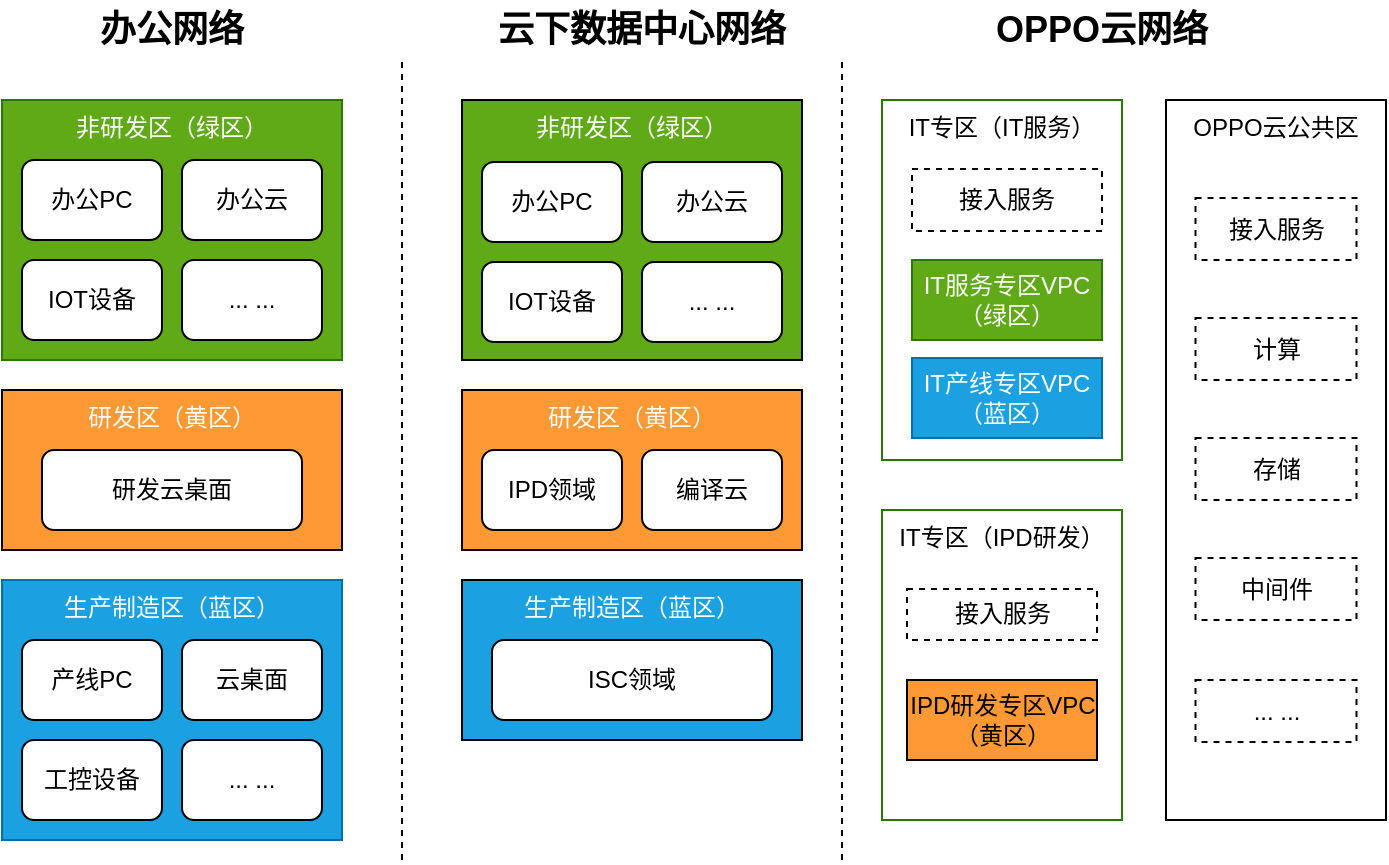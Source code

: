 <mxfile version="22.1.0" type="github">
  <diagram id="kIhp9bexJHAAIo17bb_m" name="XXOO">
    <mxGraphModel dx="934" dy="515" grid="1" gridSize="10" guides="1" tooltips="1" connect="1" arrows="1" fold="1" page="1" pageScale="1" pageWidth="827" pageHeight="1169" math="0" shadow="0">
      <root>
        <mxCell id="0" />
        <mxCell id="1" parent="0" />
        <mxCell id="TmSKtHvz9TjnMnHHMxjV-2" value="&lt;font&gt;非研发区（绿区）&lt;/font&gt;" style="rounded=0;whiteSpace=wrap;html=1;strokeColor=#2D7600;horizontal=1;verticalAlign=top;fontColor=#ffffff;fillColor=#60a917;" parent="1" vertex="1">
          <mxGeometry x="80" y="160" width="170" height="130" as="geometry" />
        </mxCell>
        <mxCell id="TmSKtHvz9TjnMnHHMxjV-3" value="办公PC" style="rounded=1;whiteSpace=wrap;html=1;" parent="1" vertex="1">
          <mxGeometry x="90" y="190" width="70" height="40" as="geometry" />
        </mxCell>
        <mxCell id="TmSKtHvz9TjnMnHHMxjV-5" value="办公云" style="rounded=1;whiteSpace=wrap;html=1;" parent="1" vertex="1">
          <mxGeometry x="170" y="190" width="70" height="40" as="geometry" />
        </mxCell>
        <mxCell id="TmSKtHvz9TjnMnHHMxjV-6" value="IOT设备" style="rounded=1;whiteSpace=wrap;html=1;" parent="1" vertex="1">
          <mxGeometry x="90" y="240" width="70" height="40" as="geometry" />
        </mxCell>
        <mxCell id="TmSKtHvz9TjnMnHHMxjV-7" value="&lt;font&gt;研发区（黄区）&lt;/font&gt;" style="rounded=0;whiteSpace=wrap;html=1;strokeColor=#000000;horizontal=1;verticalAlign=top;fontColor=#ffffff;fillColor=#FF9933;" parent="1" vertex="1">
          <mxGeometry x="80" y="305" width="170" height="80" as="geometry" />
        </mxCell>
        <mxCell id="TmSKtHvz9TjnMnHHMxjV-8" value="研发云桌面" style="rounded=1;whiteSpace=wrap;html=1;" parent="1" vertex="1">
          <mxGeometry x="100" y="335" width="130" height="40" as="geometry" />
        </mxCell>
        <mxCell id="TmSKtHvz9TjnMnHHMxjV-11" value="&lt;font&gt;生产制造区（蓝区）&lt;/font&gt;" style="rounded=0;whiteSpace=wrap;html=1;strokeColor=#006EAF;horizontal=1;verticalAlign=top;fontColor=#ffffff;fillColor=#1ba1e2;" parent="1" vertex="1">
          <mxGeometry x="80" y="400" width="170" height="130" as="geometry" />
        </mxCell>
        <mxCell id="TmSKtHvz9TjnMnHHMxjV-12" value="工控设备" style="rounded=1;whiteSpace=wrap;html=1;" parent="1" vertex="1">
          <mxGeometry x="90" y="480" width="70" height="40" as="geometry" />
        </mxCell>
        <mxCell id="TmSKtHvz9TjnMnHHMxjV-13" value="云桌面" style="rounded=1;whiteSpace=wrap;html=1;" parent="1" vertex="1">
          <mxGeometry x="170" y="430" width="70" height="40" as="geometry" />
        </mxCell>
        <mxCell id="TmSKtHvz9TjnMnHHMxjV-14" value="产线PC" style="rounded=1;whiteSpace=wrap;html=1;" parent="1" vertex="1">
          <mxGeometry x="90" y="430" width="70" height="40" as="geometry" />
        </mxCell>
        <mxCell id="TmSKtHvz9TjnMnHHMxjV-15" value="... ..." style="rounded=1;whiteSpace=wrap;html=1;" parent="1" vertex="1">
          <mxGeometry x="170" y="480" width="70" height="40" as="geometry" />
        </mxCell>
        <mxCell id="TmSKtHvz9TjnMnHHMxjV-16" value="... ..." style="rounded=1;whiteSpace=wrap;html=1;" parent="1" vertex="1">
          <mxGeometry x="170" y="240" width="70" height="40" as="geometry" />
        </mxCell>
        <mxCell id="HWRnUKovmFwmvKjL5Wyl-1" value="" style="endArrow=none;dashed=1;html=1;rounded=0;" parent="1" edge="1">
          <mxGeometry width="50" height="50" relative="1" as="geometry">
            <mxPoint x="280" y="540" as="sourcePoint" />
            <mxPoint x="280" y="140" as="targetPoint" />
          </mxGeometry>
        </mxCell>
        <mxCell id="HWRnUKovmFwmvKjL5Wyl-6" value="&lt;font&gt;非研发区（绿区）&lt;/font&gt;" style="rounded=0;whiteSpace=wrap;html=1;strokeColor=#000000;horizontal=1;verticalAlign=top;fontColor=#ffffff;fillColor=#60a917;" parent="1" vertex="1">
          <mxGeometry x="310" y="160" width="170" height="130" as="geometry" />
        </mxCell>
        <mxCell id="HWRnUKovmFwmvKjL5Wyl-7" value="办公PC" style="rounded=1;whiteSpace=wrap;html=1;" parent="1" vertex="1">
          <mxGeometry x="320" y="191" width="70" height="40" as="geometry" />
        </mxCell>
        <mxCell id="HWRnUKovmFwmvKjL5Wyl-8" value="办公云" style="rounded=1;whiteSpace=wrap;html=1;" parent="1" vertex="1">
          <mxGeometry x="400" y="191" width="70" height="40" as="geometry" />
        </mxCell>
        <mxCell id="HWRnUKovmFwmvKjL5Wyl-9" value="IOT设备" style="rounded=1;whiteSpace=wrap;html=1;" parent="1" vertex="1">
          <mxGeometry x="320" y="241" width="70" height="40" as="geometry" />
        </mxCell>
        <mxCell id="HWRnUKovmFwmvKjL5Wyl-10" value="... ..." style="rounded=1;whiteSpace=wrap;html=1;" parent="1" vertex="1">
          <mxGeometry x="400" y="241" width="70" height="40" as="geometry" />
        </mxCell>
        <mxCell id="HWRnUKovmFwmvKjL5Wyl-11" value="&lt;font&gt;研发区（黄区）&lt;/font&gt;" style="rounded=0;whiteSpace=wrap;html=1;strokeColor=#000000;horizontal=1;verticalAlign=top;fontColor=#ffffff;fillColor=#FF9933;" parent="1" vertex="1">
          <mxGeometry x="310" y="305" width="170" height="80" as="geometry" />
        </mxCell>
        <mxCell id="HWRnUKovmFwmvKjL5Wyl-12" value="IPD领域" style="rounded=1;whiteSpace=wrap;html=1;" parent="1" vertex="1">
          <mxGeometry x="320" y="335" width="70" height="40" as="geometry" />
        </mxCell>
        <mxCell id="HWRnUKovmFwmvKjL5Wyl-13" value="编译云" style="rounded=1;whiteSpace=wrap;html=1;" parent="1" vertex="1">
          <mxGeometry x="400" y="335" width="70" height="40" as="geometry" />
        </mxCell>
        <mxCell id="HWRnUKovmFwmvKjL5Wyl-15" value="&lt;font&gt;生产制造区（蓝区）&lt;/font&gt;" style="rounded=0;whiteSpace=wrap;html=1;strokeColor=#000000;horizontal=1;verticalAlign=top;fontColor=#ffffff;fillColor=#1ba1e2;" parent="1" vertex="1">
          <mxGeometry x="310" y="400" width="170" height="80" as="geometry" />
        </mxCell>
        <mxCell id="HWRnUKovmFwmvKjL5Wyl-16" value="ISC领域" style="rounded=1;whiteSpace=wrap;html=1;" parent="1" vertex="1">
          <mxGeometry x="325" y="430" width="140" height="40" as="geometry" />
        </mxCell>
        <mxCell id="HWRnUKovmFwmvKjL5Wyl-17" value="" style="endArrow=none;dashed=1;html=1;rounded=0;" parent="1" edge="1">
          <mxGeometry width="50" height="50" relative="1" as="geometry">
            <mxPoint x="500" y="540" as="sourcePoint" />
            <mxPoint x="500" y="140" as="targetPoint" />
          </mxGeometry>
        </mxCell>
        <mxCell id="HWRnUKovmFwmvKjL5Wyl-18" value="&lt;font color=&quot;#000000&quot;&gt;IT专区（IT服务）&lt;/font&gt;" style="rounded=0;whiteSpace=wrap;html=1;strokeColor=#2D7600;horizontal=1;verticalAlign=top;fontColor=#ffffff;fillColor=none;" parent="1" vertex="1">
          <mxGeometry x="520" y="160" width="120" height="180" as="geometry" />
        </mxCell>
        <mxCell id="HWRnUKovmFwmvKjL5Wyl-19" value="接入服务" style="rounded=0;whiteSpace=wrap;html=1;dashed=1;" parent="1" vertex="1">
          <mxGeometry x="535" y="194.5" width="95" height="31" as="geometry" />
        </mxCell>
        <mxCell id="HWRnUKovmFwmvKjL5Wyl-20" value="IT服务专区VPC（绿区）" style="rounded=0;whiteSpace=wrap;html=1;fillColor=#60a917;fontColor=#ffffff;strokeColor=#2D7600;" parent="1" vertex="1">
          <mxGeometry x="535" y="240" width="95" height="40" as="geometry" />
        </mxCell>
        <mxCell id="HWRnUKovmFwmvKjL5Wyl-21" value="&lt;font color=&quot;#000000&quot;&gt;OPPO云公共区&lt;/font&gt;" style="rounded=0;whiteSpace=wrap;html=1;strokeColor=#000000;horizontal=1;verticalAlign=top;fontColor=#ffffff;fillColor=none;" parent="1" vertex="1">
          <mxGeometry x="662" y="160" width="110" height="360" as="geometry" />
        </mxCell>
        <mxCell id="HWRnUKovmFwmvKjL5Wyl-24" value="&lt;font color=&quot;#000000&quot;&gt;IT专区（IPD研发）&lt;/font&gt;" style="rounded=0;whiteSpace=wrap;html=1;strokeColor=#2D7600;horizontal=1;verticalAlign=top;fontColor=#ffffff;fillColor=none;" parent="1" vertex="1">
          <mxGeometry x="520" y="365" width="120" height="155" as="geometry" />
        </mxCell>
        <mxCell id="HWRnUKovmFwmvKjL5Wyl-27" value="&lt;b&gt;&lt;font style=&quot;font-size: 18px;&quot;&gt;办公网络&lt;/font&gt;&lt;/b&gt;" style="text;html=1;strokeColor=none;fillColor=none;align=center;verticalAlign=middle;whiteSpace=wrap;rounded=0;" parent="1" vertex="1">
          <mxGeometry x="120" y="110" width="90" height="30" as="geometry" />
        </mxCell>
        <mxCell id="HWRnUKovmFwmvKjL5Wyl-29" value="&lt;b&gt;&lt;font style=&quot;font-size: 18px;&quot;&gt;云下数据中心网络&lt;/font&gt;&lt;/b&gt;" style="text;html=1;strokeColor=none;fillColor=none;align=center;verticalAlign=middle;whiteSpace=wrap;rounded=0;" parent="1" vertex="1">
          <mxGeometry x="325" y="110" width="150" height="30" as="geometry" />
        </mxCell>
        <mxCell id="HWRnUKovmFwmvKjL5Wyl-30" value="&lt;b&gt;&lt;font style=&quot;font-size: 18px;&quot;&gt;OPPO云网络&lt;/font&gt;&lt;/b&gt;" style="text;html=1;strokeColor=none;fillColor=none;align=center;verticalAlign=middle;whiteSpace=wrap;rounded=0;" parent="1" vertex="1">
          <mxGeometry x="555" y="110" width="150" height="30" as="geometry" />
        </mxCell>
        <mxCell id="HWRnUKovmFwmvKjL5Wyl-32" value="IT产线专区VPC（蓝区）" style="rounded=0;whiteSpace=wrap;html=1;fillColor=#1ba1e2;fontColor=#ffffff;strokeColor=#006EAF;" parent="1" vertex="1">
          <mxGeometry x="535" y="289" width="95" height="40" as="geometry" />
        </mxCell>
        <mxCell id="HWRnUKovmFwmvKjL5Wyl-33" value="接入服务" style="rounded=0;whiteSpace=wrap;html=1;dashed=1;" parent="1" vertex="1">
          <mxGeometry x="532.5" y="404.5" width="95" height="25.5" as="geometry" />
        </mxCell>
        <mxCell id="HWRnUKovmFwmvKjL5Wyl-34" value="IPD研发专区VPC（黄区）" style="rounded=0;whiteSpace=wrap;html=1;fillColor=#FF9933;" parent="1" vertex="1">
          <mxGeometry x="532.5" y="450" width="95" height="40" as="geometry" />
        </mxCell>
        <mxCell id="HWRnUKovmFwmvKjL5Wyl-35" value="接入服务" style="rounded=0;whiteSpace=wrap;html=1;dashed=1;" parent="1" vertex="1">
          <mxGeometry x="676.75" y="209" width="80.5" height="31" as="geometry" />
        </mxCell>
        <mxCell id="HWRnUKovmFwmvKjL5Wyl-37" value="计算" style="rounded=0;whiteSpace=wrap;html=1;dashed=1;" parent="1" vertex="1">
          <mxGeometry x="676.75" y="269" width="80.5" height="31" as="geometry" />
        </mxCell>
        <mxCell id="HWRnUKovmFwmvKjL5Wyl-38" value="存储" style="rounded=0;whiteSpace=wrap;html=1;dashed=1;" parent="1" vertex="1">
          <mxGeometry x="676.75" y="329" width="80.5" height="31" as="geometry" />
        </mxCell>
        <mxCell id="HWRnUKovmFwmvKjL5Wyl-39" value="中间件" style="rounded=0;whiteSpace=wrap;html=1;dashed=1;" parent="1" vertex="1">
          <mxGeometry x="676.75" y="389" width="80.5" height="31" as="geometry" />
        </mxCell>
        <mxCell id="HWRnUKovmFwmvKjL5Wyl-40" value="... ..." style="rounded=0;whiteSpace=wrap;html=1;dashed=1;" parent="1" vertex="1">
          <mxGeometry x="676.75" y="450" width="80.5" height="31" as="geometry" />
        </mxCell>
      </root>
    </mxGraphModel>
  </diagram>
</mxfile>
